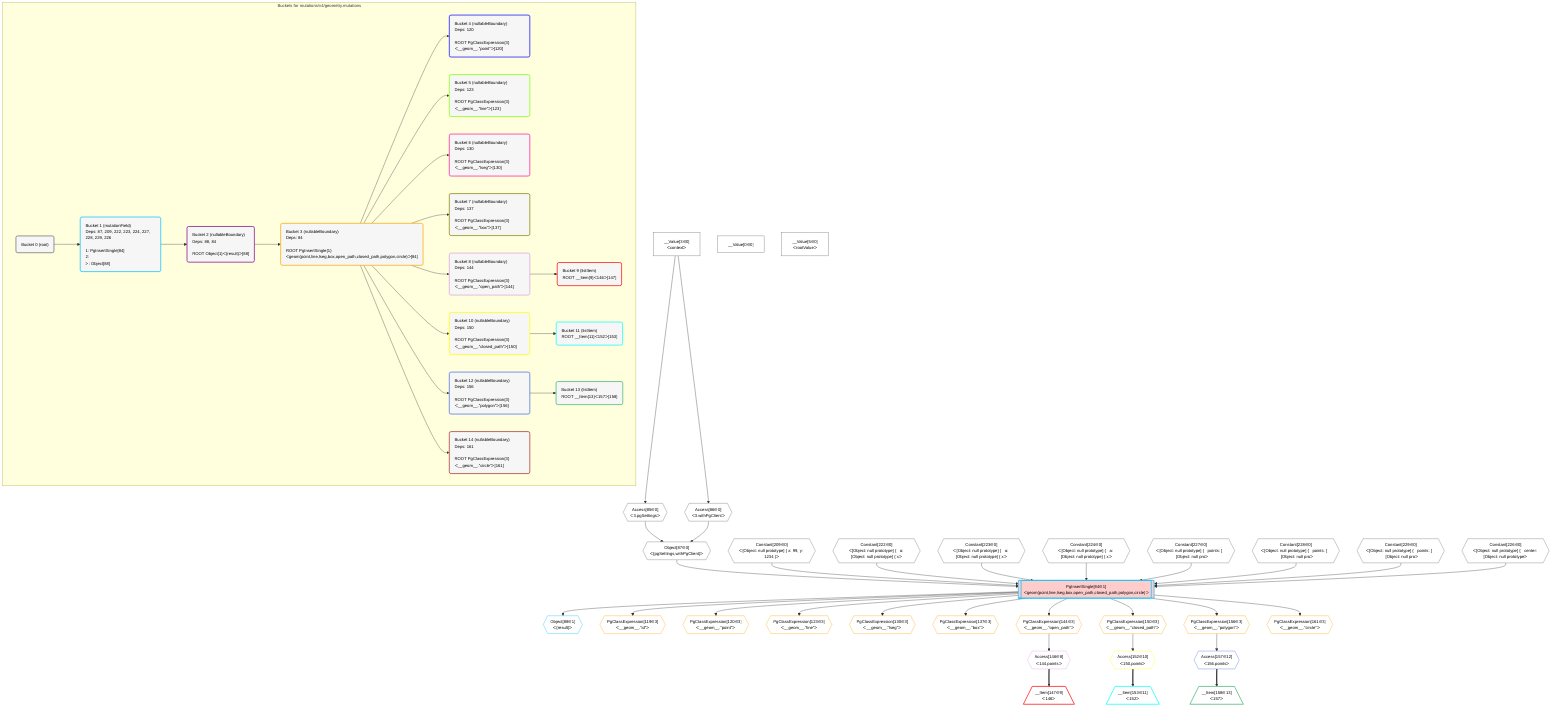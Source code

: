 %%{init: {'themeVariables': { 'fontSize': '12px'}}}%%
graph TD
    classDef path fill:#eee,stroke:#000,color:#000
    classDef plan fill:#fff,stroke-width:1px,color:#000
    classDef itemplan fill:#fff,stroke-width:2px,color:#000
    classDef unbatchedplan fill:#dff,stroke-width:1px,color:#000
    classDef sideeffectplan fill:#fcc,stroke-width:2px,color:#000
    classDef bucket fill:#f6f6f6,color:#000,stroke-width:2px,text-align:left


    %% plan dependencies
    Object87{{"Object[87∈0]<br />ᐸ{pgSettings,withPgClient}ᐳ"}}:::plan
    Access85{{"Access[85∈0]<br />ᐸ3.pgSettingsᐳ"}}:::plan
    Access86{{"Access[86∈0]<br />ᐸ3.withPgClientᐳ"}}:::plan
    Access85 & Access86 --> Object87
    __Value3["__Value[3∈0]<br />ᐸcontextᐳ"]:::plan
    __Value3 --> Access85
    __Value3 --> Access86
    __Value0["__Value[0∈0]"]:::plan
    __Value5["__Value[5∈0]<br />ᐸrootValueᐳ"]:::plan
    Constant209{{"Constant[209∈0]<br />ᐸ[Object: null prototype] { x: 99, y: 1234 }ᐳ"}}:::plan
    Constant222{{"Constant[222∈0]<br />ᐸ[Object: null prototype] {   a: [Object: null prototype] { xᐳ"}}:::plan
    Constant223{{"Constant[223∈0]<br />ᐸ[Object: null prototype] {   a: [Object: null prototype] { xᐳ"}}:::plan
    Constant224{{"Constant[224∈0]<br />ᐸ[Object: null prototype] {   a: [Object: null prototype] { xᐳ"}}:::plan
    Constant226{{"Constant[226∈0]<br />ᐸ[Object: null prototype] {   center: [Object: null prototypeᐳ"}}:::plan
    Constant227{{"Constant[227∈0]<br />ᐸ[Object: null prototype] {   points: [     [Object: null proᐳ"}}:::plan
    Constant228{{"Constant[228∈0]<br />ᐸ[Object: null prototype] {   points: [     [Object: null proᐳ"}}:::plan
    Constant229{{"Constant[229∈0]<br />ᐸ[Object: null prototype] {   points: [     [Object: null proᐳ"}}:::plan
    PgInsertSingle84[["PgInsertSingle[84∈1]<br />ᐸgeom(point,line,lseg,box,open_path,closed_path,polygon,circle)ᐳ"]]:::sideeffectplan
    Object87 & Constant209 & Constant222 & Constant223 & Constant224 & Constant227 & Constant228 & Constant229 & Constant226 --> PgInsertSingle84
    Object88{{"Object[88∈1]<br />ᐸ{result}ᐳ"}}:::plan
    PgInsertSingle84 --> Object88
    PgClassExpression119{{"PgClassExpression[119∈3]<br />ᐸ__geom__.”id”ᐳ"}}:::plan
    PgInsertSingle84 --> PgClassExpression119
    PgClassExpression120{{"PgClassExpression[120∈3]<br />ᐸ__geom__.”point”ᐳ"}}:::plan
    PgInsertSingle84 --> PgClassExpression120
    PgClassExpression123{{"PgClassExpression[123∈3]<br />ᐸ__geom__.”line”ᐳ"}}:::plan
    PgInsertSingle84 --> PgClassExpression123
    PgClassExpression130{{"PgClassExpression[130∈3]<br />ᐸ__geom__.”lseg”ᐳ"}}:::plan
    PgInsertSingle84 --> PgClassExpression130
    PgClassExpression137{{"PgClassExpression[137∈3]<br />ᐸ__geom__.”box”ᐳ"}}:::plan
    PgInsertSingle84 --> PgClassExpression137
    PgClassExpression144{{"PgClassExpression[144∈3]<br />ᐸ__geom__.”open_path”ᐳ"}}:::plan
    PgInsertSingle84 --> PgClassExpression144
    PgClassExpression150{{"PgClassExpression[150∈3]<br />ᐸ__geom__.”closed_path”ᐳ"}}:::plan
    PgInsertSingle84 --> PgClassExpression150
    PgClassExpression156{{"PgClassExpression[156∈3]<br />ᐸ__geom__.”polygon”ᐳ"}}:::plan
    PgInsertSingle84 --> PgClassExpression156
    PgClassExpression161{{"PgClassExpression[161∈3]<br />ᐸ__geom__.”circle”ᐳ"}}:::plan
    PgInsertSingle84 --> PgClassExpression161
    Access146{{"Access[146∈8]<br />ᐸ144.pointsᐳ"}}:::plan
    PgClassExpression144 --> Access146
    __Item147[/"__Item[147∈9]<br />ᐸ146ᐳ"\]:::itemplan
    Access146 ==> __Item147
    Access152{{"Access[152∈10]<br />ᐸ150.pointsᐳ"}}:::plan
    PgClassExpression150 --> Access152
    __Item153[/"__Item[153∈11]<br />ᐸ152ᐳ"\]:::itemplan
    Access152 ==> __Item153
    Access157{{"Access[157∈12]<br />ᐸ156.pointsᐳ"}}:::plan
    PgClassExpression156 --> Access157
    __Item158[/"__Item[158∈13]<br />ᐸ157ᐳ"\]:::itemplan
    Access157 ==> __Item158

    %% define steps

    subgraph "Buckets for mutations/v4/geometry.mutations"
    Bucket0("Bucket 0 (root)"):::bucket
    classDef bucket0 stroke:#696969
    class Bucket0,__Value0,__Value3,__Value5,Access85,Access86,Object87,Constant209,Constant222,Constant223,Constant224,Constant226,Constant227,Constant228,Constant229 bucket0
    Bucket1("Bucket 1 (mutationField)<br />Deps: 87, 209, 222, 223, 224, 227, 228, 229, 226<br /><br />1: PgInsertSingle[84]<br />2: <br />ᐳ: Object[88]"):::bucket
    classDef bucket1 stroke:#00bfff
    class Bucket1,PgInsertSingle84,Object88 bucket1
    Bucket2("Bucket 2 (nullableBoundary)<br />Deps: 88, 84<br /><br />ROOT Object{1}ᐸ{result}ᐳ[88]"):::bucket
    classDef bucket2 stroke:#7f007f
    class Bucket2 bucket2
    Bucket3("Bucket 3 (nullableBoundary)<br />Deps: 84<br /><br />ROOT PgInsertSingle{1}ᐸgeom(point,line,lseg,box,open_path,closed_path,polygon,circle)ᐳ[84]"):::bucket
    classDef bucket3 stroke:#ffa500
    class Bucket3,PgClassExpression119,PgClassExpression120,PgClassExpression123,PgClassExpression130,PgClassExpression137,PgClassExpression144,PgClassExpression150,PgClassExpression156,PgClassExpression161 bucket3
    Bucket4("Bucket 4 (nullableBoundary)<br />Deps: 120<br /><br />ROOT PgClassExpression{3}ᐸ__geom__.”point”ᐳ[120]"):::bucket
    classDef bucket4 stroke:#0000ff
    class Bucket4 bucket4
    Bucket5("Bucket 5 (nullableBoundary)<br />Deps: 123<br /><br />ROOT PgClassExpression{3}ᐸ__geom__.”line”ᐳ[123]"):::bucket
    classDef bucket5 stroke:#7fff00
    class Bucket5 bucket5
    Bucket6("Bucket 6 (nullableBoundary)<br />Deps: 130<br /><br />ROOT PgClassExpression{3}ᐸ__geom__.”lseg”ᐳ[130]"):::bucket
    classDef bucket6 stroke:#ff1493
    class Bucket6 bucket6
    Bucket7("Bucket 7 (nullableBoundary)<br />Deps: 137<br /><br />ROOT PgClassExpression{3}ᐸ__geom__.”box”ᐳ[137]"):::bucket
    classDef bucket7 stroke:#808000
    class Bucket7 bucket7
    Bucket8("Bucket 8 (nullableBoundary)<br />Deps: 144<br /><br />ROOT PgClassExpression{3}ᐸ__geom__.”open_path”ᐳ[144]"):::bucket
    classDef bucket8 stroke:#dda0dd
    class Bucket8,Access146 bucket8
    Bucket9("Bucket 9 (listItem)<br />ROOT __Item{9}ᐸ146ᐳ[147]"):::bucket
    classDef bucket9 stroke:#ff0000
    class Bucket9,__Item147 bucket9
    Bucket10("Bucket 10 (nullableBoundary)<br />Deps: 150<br /><br />ROOT PgClassExpression{3}ᐸ__geom__.”closed_path”ᐳ[150]"):::bucket
    classDef bucket10 stroke:#ffff00
    class Bucket10,Access152 bucket10
    Bucket11("Bucket 11 (listItem)<br />ROOT __Item{11}ᐸ152ᐳ[153]"):::bucket
    classDef bucket11 stroke:#00ffff
    class Bucket11,__Item153 bucket11
    Bucket12("Bucket 12 (nullableBoundary)<br />Deps: 156<br /><br />ROOT PgClassExpression{3}ᐸ__geom__.”polygon”ᐳ[156]"):::bucket
    classDef bucket12 stroke:#4169e1
    class Bucket12,Access157 bucket12
    Bucket13("Bucket 13 (listItem)<br />ROOT __Item{13}ᐸ157ᐳ[158]"):::bucket
    classDef bucket13 stroke:#3cb371
    class Bucket13,__Item158 bucket13
    Bucket14("Bucket 14 (nullableBoundary)<br />Deps: 161<br /><br />ROOT PgClassExpression{3}ᐸ__geom__.”circle”ᐳ[161]"):::bucket
    classDef bucket14 stroke:#a52a2a
    class Bucket14 bucket14
    Bucket0 --> Bucket1
    Bucket1 --> Bucket2
    Bucket2 --> Bucket3
    Bucket3 --> Bucket4 & Bucket5 & Bucket6 & Bucket7 & Bucket8 & Bucket10 & Bucket12 & Bucket14
    Bucket8 --> Bucket9
    Bucket10 --> Bucket11
    Bucket12 --> Bucket13
    end